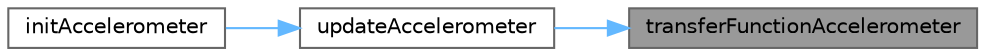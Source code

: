 digraph "transferFunctionAccelerometer"
{
 // LATEX_PDF_SIZE
  bgcolor="transparent";
  edge [fontname=Helvetica,fontsize=10,labelfontname=Helvetica,labelfontsize=10];
  node [fontname=Helvetica,fontsize=10,shape=box,height=0.2,width=0.4];
  rankdir="RL";
  Node1 [label="transferFunctionAccelerometer",height=0.2,width=0.4,color="gray40", fillcolor="grey60", style="filled", fontcolor="black",tooltip="Converts raw accelerometer data to a meaningful value."];
  Node1 -> Node2 [dir="back",color="steelblue1",style="solid"];
  Node2 [label="updateAccelerometer",height=0.2,width=0.4,color="grey40", fillcolor="white", style="filled",URL="$Accelerometer_8c.html#a39e3f69d0febf56c49895e332453a965",tooltip="Updates the accelerometer data."];
  Node2 -> Node3 [dir="back",color="steelblue1",style="solid"];
  Node3 [label="initAccelerometer",height=0.2,width=0.4,color="grey40", fillcolor="white", style="filled",URL="$Accelerometer_8c.html#acf82e4569532339a0a1eb666e1398d4b",tooltip="Initializes the accelerometer with the given channel, frequency, and multiplexer channel."];
}
